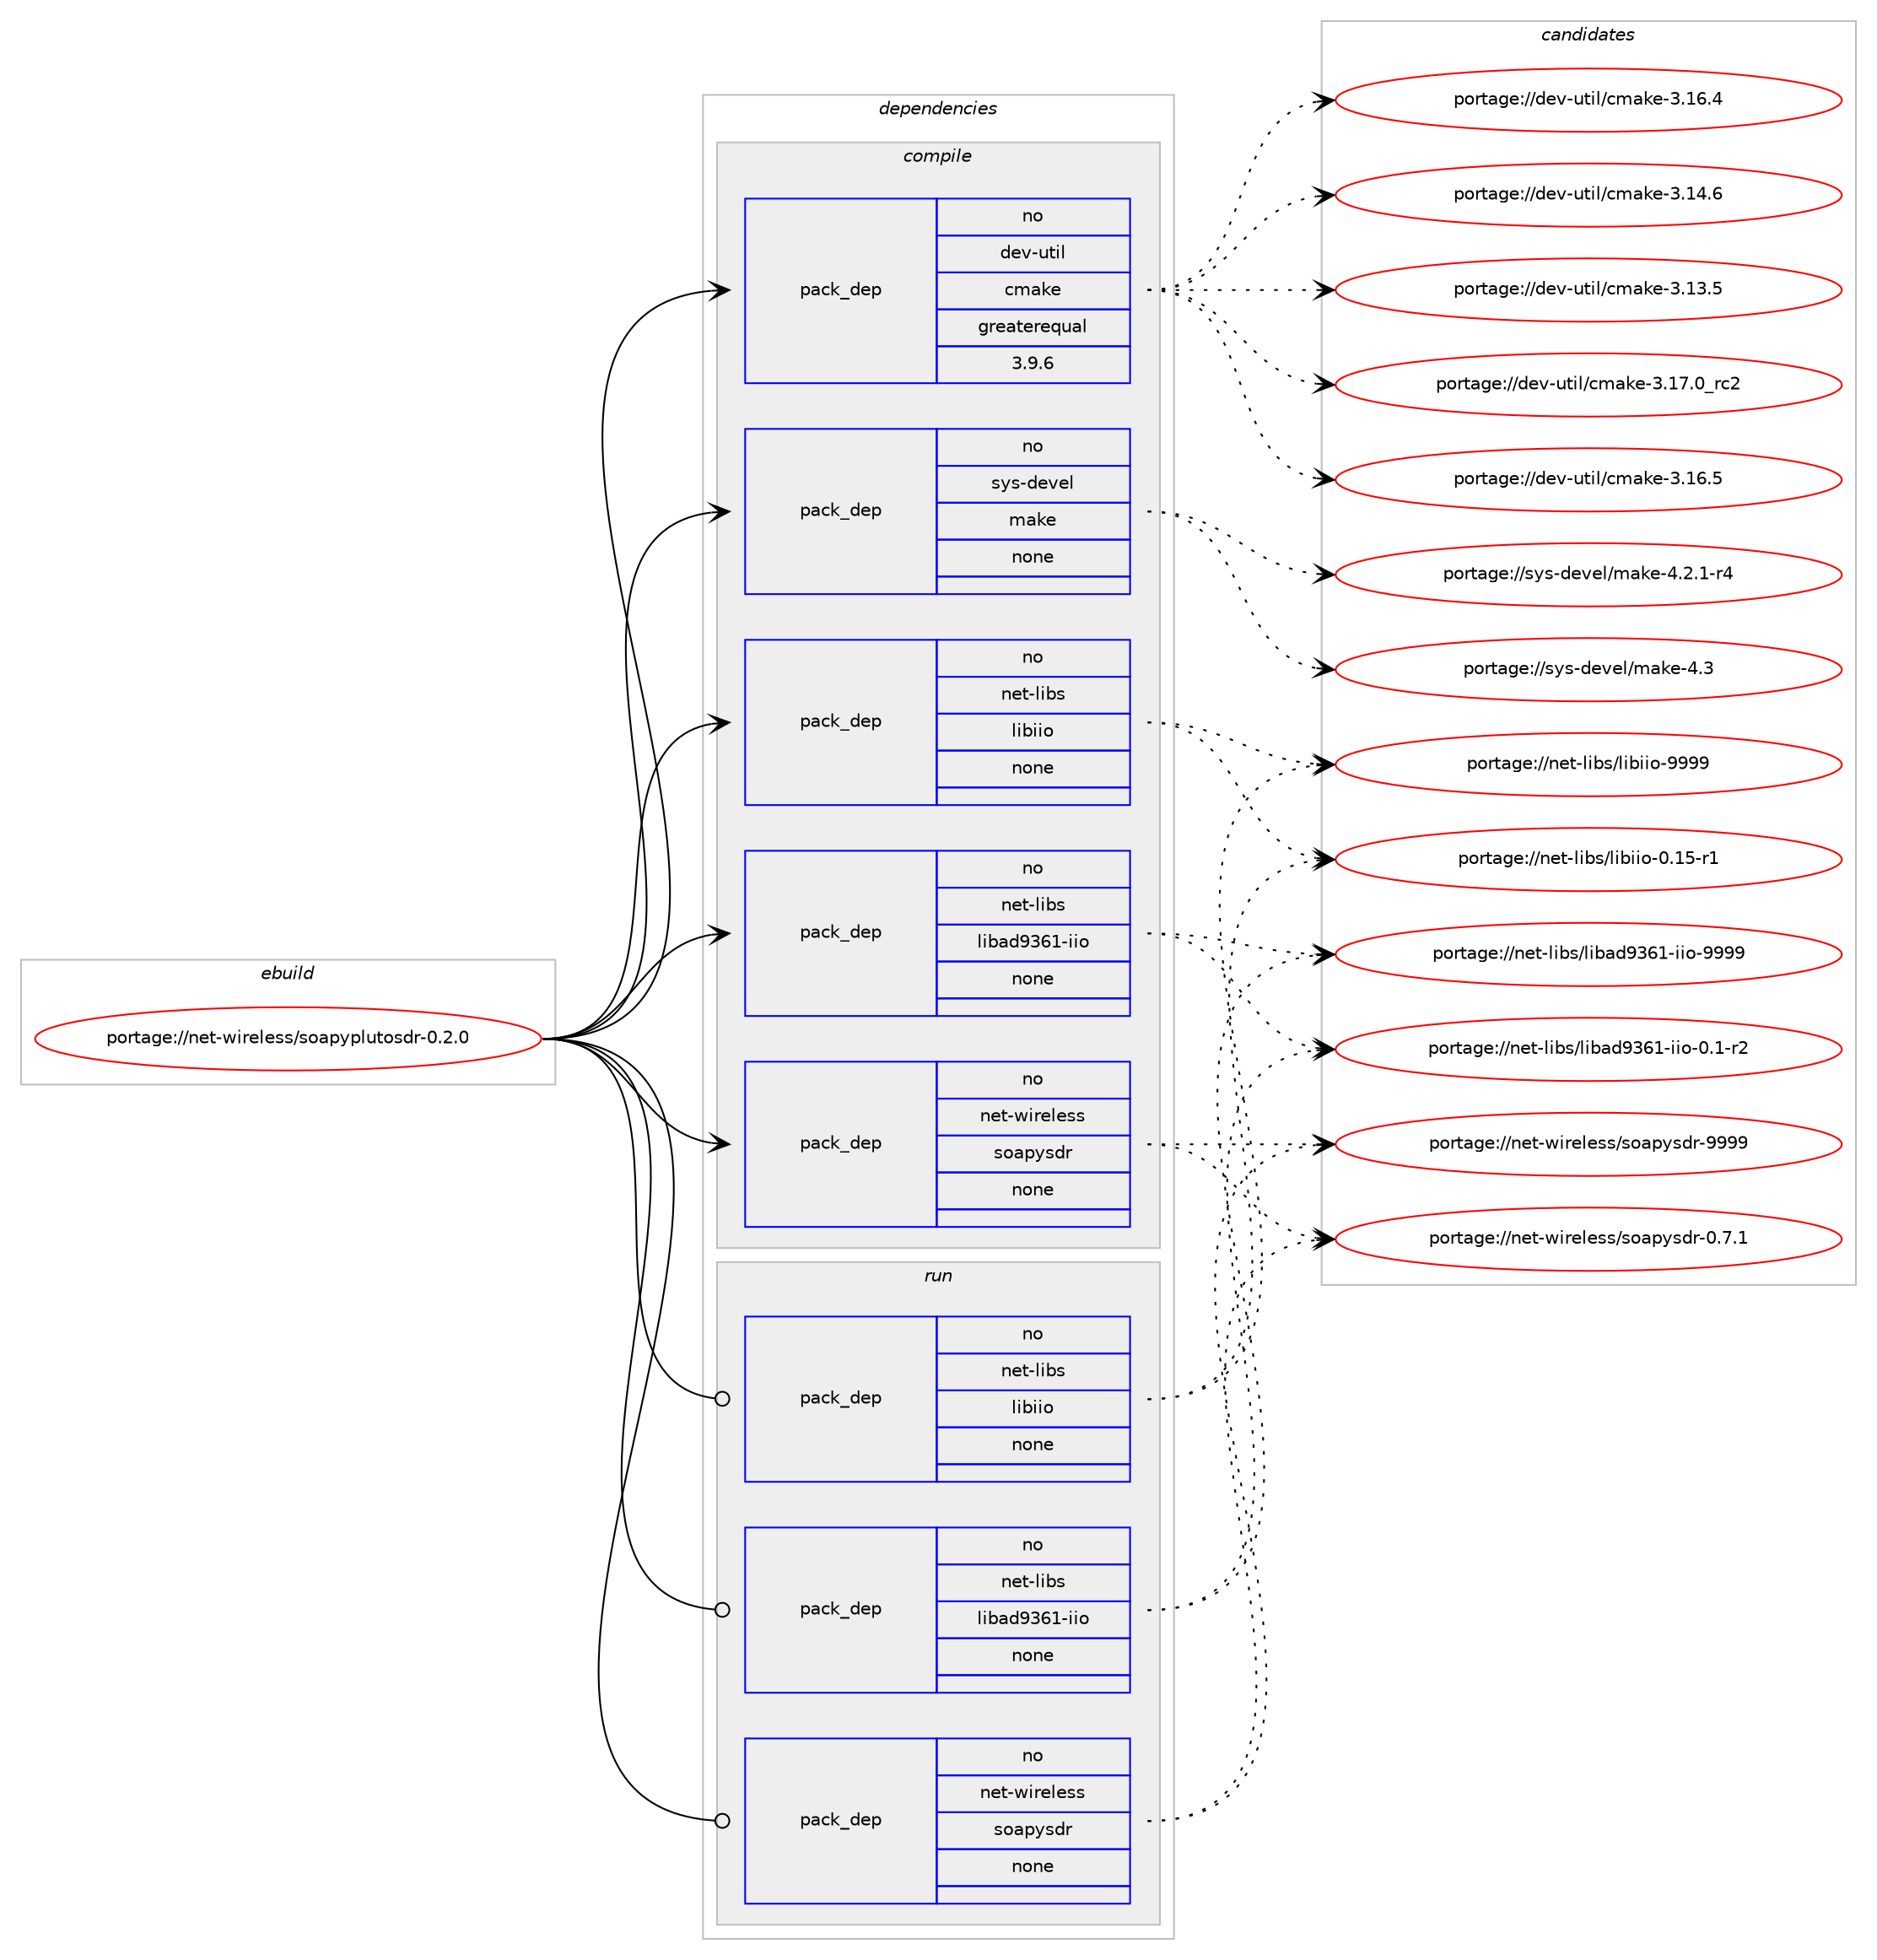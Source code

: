 digraph prolog {

# *************
# Graph options
# *************

newrank=true;
concentrate=true;
compound=true;
graph [rankdir=LR,fontname=Helvetica,fontsize=10,ranksep=1.5];#, ranksep=2.5, nodesep=0.2];
edge  [arrowhead=vee];
node  [fontname=Helvetica,fontsize=10];

# **********
# The ebuild
# **********

subgraph cluster_leftcol {
color=gray;
rank=same;
label=<<i>ebuild</i>>;
id [label="portage://net-wireless/soapyplutosdr-0.2.0", color=red, width=4, href="../net-wireless/soapyplutosdr-0.2.0.svg"];
}

# ****************
# The dependencies
# ****************

subgraph cluster_midcol {
color=gray;
label=<<i>dependencies</i>>;
subgraph cluster_compile {
fillcolor="#eeeeee";
style=filled;
label=<<i>compile</i>>;
subgraph pack36994 {
dependency46233 [label=<<TABLE BORDER="0" CELLBORDER="1" CELLSPACING="0" CELLPADDING="4" WIDTH="220"><TR><TD ROWSPAN="6" CELLPADDING="30">pack_dep</TD></TR><TR><TD WIDTH="110">no</TD></TR><TR><TD>dev-util</TD></TR><TR><TD>cmake</TD></TR><TR><TD>greaterequal</TD></TR><TR><TD>3.9.6</TD></TR></TABLE>>, shape=none, color=blue];
}
id:e -> dependency46233:w [weight=20,style="solid",arrowhead="vee"];
subgraph pack36995 {
dependency46234 [label=<<TABLE BORDER="0" CELLBORDER="1" CELLSPACING="0" CELLPADDING="4" WIDTH="220"><TR><TD ROWSPAN="6" CELLPADDING="30">pack_dep</TD></TR><TR><TD WIDTH="110">no</TD></TR><TR><TD>net-libs</TD></TR><TR><TD>libad9361-iio</TD></TR><TR><TD>none</TD></TR><TR><TD></TD></TR></TABLE>>, shape=none, color=blue];
}
id:e -> dependency46234:w [weight=20,style="solid",arrowhead="vee"];
subgraph pack36996 {
dependency46235 [label=<<TABLE BORDER="0" CELLBORDER="1" CELLSPACING="0" CELLPADDING="4" WIDTH="220"><TR><TD ROWSPAN="6" CELLPADDING="30">pack_dep</TD></TR><TR><TD WIDTH="110">no</TD></TR><TR><TD>net-libs</TD></TR><TR><TD>libiio</TD></TR><TR><TD>none</TD></TR><TR><TD></TD></TR></TABLE>>, shape=none, color=blue];
}
id:e -> dependency46235:w [weight=20,style="solid",arrowhead="vee"];
subgraph pack36997 {
dependency46236 [label=<<TABLE BORDER="0" CELLBORDER="1" CELLSPACING="0" CELLPADDING="4" WIDTH="220"><TR><TD ROWSPAN="6" CELLPADDING="30">pack_dep</TD></TR><TR><TD WIDTH="110">no</TD></TR><TR><TD>net-wireless</TD></TR><TR><TD>soapysdr</TD></TR><TR><TD>none</TD></TR><TR><TD></TD></TR></TABLE>>, shape=none, color=blue];
}
id:e -> dependency46236:w [weight=20,style="solid",arrowhead="vee"];
subgraph pack36998 {
dependency46237 [label=<<TABLE BORDER="0" CELLBORDER="1" CELLSPACING="0" CELLPADDING="4" WIDTH="220"><TR><TD ROWSPAN="6" CELLPADDING="30">pack_dep</TD></TR><TR><TD WIDTH="110">no</TD></TR><TR><TD>sys-devel</TD></TR><TR><TD>make</TD></TR><TR><TD>none</TD></TR><TR><TD></TD></TR></TABLE>>, shape=none, color=blue];
}
id:e -> dependency46237:w [weight=20,style="solid",arrowhead="vee"];
}
subgraph cluster_compileandrun {
fillcolor="#eeeeee";
style=filled;
label=<<i>compile and run</i>>;
}
subgraph cluster_run {
fillcolor="#eeeeee";
style=filled;
label=<<i>run</i>>;
subgraph pack36999 {
dependency46238 [label=<<TABLE BORDER="0" CELLBORDER="1" CELLSPACING="0" CELLPADDING="4" WIDTH="220"><TR><TD ROWSPAN="6" CELLPADDING="30">pack_dep</TD></TR><TR><TD WIDTH="110">no</TD></TR><TR><TD>net-libs</TD></TR><TR><TD>libad9361-iio</TD></TR><TR><TD>none</TD></TR><TR><TD></TD></TR></TABLE>>, shape=none, color=blue];
}
id:e -> dependency46238:w [weight=20,style="solid",arrowhead="odot"];
subgraph pack37000 {
dependency46239 [label=<<TABLE BORDER="0" CELLBORDER="1" CELLSPACING="0" CELLPADDING="4" WIDTH="220"><TR><TD ROWSPAN="6" CELLPADDING="30">pack_dep</TD></TR><TR><TD WIDTH="110">no</TD></TR><TR><TD>net-libs</TD></TR><TR><TD>libiio</TD></TR><TR><TD>none</TD></TR><TR><TD></TD></TR></TABLE>>, shape=none, color=blue];
}
id:e -> dependency46239:w [weight=20,style="solid",arrowhead="odot"];
subgraph pack37001 {
dependency46240 [label=<<TABLE BORDER="0" CELLBORDER="1" CELLSPACING="0" CELLPADDING="4" WIDTH="220"><TR><TD ROWSPAN="6" CELLPADDING="30">pack_dep</TD></TR><TR><TD WIDTH="110">no</TD></TR><TR><TD>net-wireless</TD></TR><TR><TD>soapysdr</TD></TR><TR><TD>none</TD></TR><TR><TD></TD></TR></TABLE>>, shape=none, color=blue];
}
id:e -> dependency46240:w [weight=20,style="solid",arrowhead="odot"];
}
}

# **************
# The candidates
# **************

subgraph cluster_choices {
rank=same;
color=gray;
label=<<i>candidates</i>>;

subgraph choice36994 {
color=black;
nodesep=1;
choice1001011184511711610510847991099710710145514649554648951149950 [label="portage://dev-util/cmake-3.17.0_rc2", color=red, width=4,href="../dev-util/cmake-3.17.0_rc2.svg"];
choice1001011184511711610510847991099710710145514649544653 [label="portage://dev-util/cmake-3.16.5", color=red, width=4,href="../dev-util/cmake-3.16.5.svg"];
choice1001011184511711610510847991099710710145514649544652 [label="portage://dev-util/cmake-3.16.4", color=red, width=4,href="../dev-util/cmake-3.16.4.svg"];
choice1001011184511711610510847991099710710145514649524654 [label="portage://dev-util/cmake-3.14.6", color=red, width=4,href="../dev-util/cmake-3.14.6.svg"];
choice1001011184511711610510847991099710710145514649514653 [label="portage://dev-util/cmake-3.13.5", color=red, width=4,href="../dev-util/cmake-3.13.5.svg"];
dependency46233:e -> choice1001011184511711610510847991099710710145514649554648951149950:w [style=dotted,weight="100"];
dependency46233:e -> choice1001011184511711610510847991099710710145514649544653:w [style=dotted,weight="100"];
dependency46233:e -> choice1001011184511711610510847991099710710145514649544652:w [style=dotted,weight="100"];
dependency46233:e -> choice1001011184511711610510847991099710710145514649524654:w [style=dotted,weight="100"];
dependency46233:e -> choice1001011184511711610510847991099710710145514649514653:w [style=dotted,weight="100"];
}
subgraph choice36995 {
color=black;
nodesep=1;
choice110101116451081059811547108105989710057515449451051051114557575757 [label="portage://net-libs/libad9361-iio-9999", color=red, width=4,href="../net-libs/libad9361-iio-9999.svg"];
choice11010111645108105981154710810598971005751544945105105111454846494511450 [label="portage://net-libs/libad9361-iio-0.1-r2", color=red, width=4,href="../net-libs/libad9361-iio-0.1-r2.svg"];
dependency46234:e -> choice110101116451081059811547108105989710057515449451051051114557575757:w [style=dotted,weight="100"];
dependency46234:e -> choice11010111645108105981154710810598971005751544945105105111454846494511450:w [style=dotted,weight="100"];
}
subgraph choice36996 {
color=black;
nodesep=1;
choice110101116451081059811547108105981051051114557575757 [label="portage://net-libs/libiio-9999", color=red, width=4,href="../net-libs/libiio-9999.svg"];
choice1101011164510810598115471081059810510511145484649534511449 [label="portage://net-libs/libiio-0.15-r1", color=red, width=4,href="../net-libs/libiio-0.15-r1.svg"];
dependency46235:e -> choice110101116451081059811547108105981051051114557575757:w [style=dotted,weight="100"];
dependency46235:e -> choice1101011164510810598115471081059810510511145484649534511449:w [style=dotted,weight="100"];
}
subgraph choice36997 {
color=black;
nodesep=1;
choice1101011164511910511410110810111511547115111971121211151001144557575757 [label="portage://net-wireless/soapysdr-9999", color=red, width=4,href="../net-wireless/soapysdr-9999.svg"];
choice110101116451191051141011081011151154711511197112121115100114454846554649 [label="portage://net-wireless/soapysdr-0.7.1", color=red, width=4,href="../net-wireless/soapysdr-0.7.1.svg"];
dependency46236:e -> choice1101011164511910511410110810111511547115111971121211151001144557575757:w [style=dotted,weight="100"];
dependency46236:e -> choice110101116451191051141011081011151154711511197112121115100114454846554649:w [style=dotted,weight="100"];
}
subgraph choice36998 {
color=black;
nodesep=1;
choice11512111545100101118101108471099710710145524651 [label="portage://sys-devel/make-4.3", color=red, width=4,href="../sys-devel/make-4.3.svg"];
choice1151211154510010111810110847109971071014552465046494511452 [label="portage://sys-devel/make-4.2.1-r4", color=red, width=4,href="../sys-devel/make-4.2.1-r4.svg"];
dependency46237:e -> choice11512111545100101118101108471099710710145524651:w [style=dotted,weight="100"];
dependency46237:e -> choice1151211154510010111810110847109971071014552465046494511452:w [style=dotted,weight="100"];
}
subgraph choice36999 {
color=black;
nodesep=1;
choice110101116451081059811547108105989710057515449451051051114557575757 [label="portage://net-libs/libad9361-iio-9999", color=red, width=4,href="../net-libs/libad9361-iio-9999.svg"];
choice11010111645108105981154710810598971005751544945105105111454846494511450 [label="portage://net-libs/libad9361-iio-0.1-r2", color=red, width=4,href="../net-libs/libad9361-iio-0.1-r2.svg"];
dependency46238:e -> choice110101116451081059811547108105989710057515449451051051114557575757:w [style=dotted,weight="100"];
dependency46238:e -> choice11010111645108105981154710810598971005751544945105105111454846494511450:w [style=dotted,weight="100"];
}
subgraph choice37000 {
color=black;
nodesep=1;
choice110101116451081059811547108105981051051114557575757 [label="portage://net-libs/libiio-9999", color=red, width=4,href="../net-libs/libiio-9999.svg"];
choice1101011164510810598115471081059810510511145484649534511449 [label="portage://net-libs/libiio-0.15-r1", color=red, width=4,href="../net-libs/libiio-0.15-r1.svg"];
dependency46239:e -> choice110101116451081059811547108105981051051114557575757:w [style=dotted,weight="100"];
dependency46239:e -> choice1101011164510810598115471081059810510511145484649534511449:w [style=dotted,weight="100"];
}
subgraph choice37001 {
color=black;
nodesep=1;
choice1101011164511910511410110810111511547115111971121211151001144557575757 [label="portage://net-wireless/soapysdr-9999", color=red, width=4,href="../net-wireless/soapysdr-9999.svg"];
choice110101116451191051141011081011151154711511197112121115100114454846554649 [label="portage://net-wireless/soapysdr-0.7.1", color=red, width=4,href="../net-wireless/soapysdr-0.7.1.svg"];
dependency46240:e -> choice1101011164511910511410110810111511547115111971121211151001144557575757:w [style=dotted,weight="100"];
dependency46240:e -> choice110101116451191051141011081011151154711511197112121115100114454846554649:w [style=dotted,weight="100"];
}
}

}
